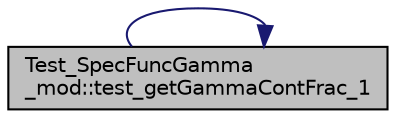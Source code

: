 digraph "Test_SpecFuncGamma_mod::test_getGammaContFrac_1"
{
 // LATEX_PDF_SIZE
  edge [fontname="Helvetica",fontsize="10",labelfontname="Helvetica",labelfontsize="10"];
  node [fontname="Helvetica",fontsize="10",shape=record];
  rankdir="LR";
  Node1 [label="Test_SpecFuncGamma\l_mod::test_getGammaContFrac_1",height=0.2,width=0.4,color="black", fillcolor="grey75", style="filled", fontcolor="black",tooltip="Test getGammaContFrac with a zero value for the input argument lowerLim."];
  Node1 -> Node1 [color="midnightblue",fontsize="10",style="solid",fontname="Helvetica"];
}

